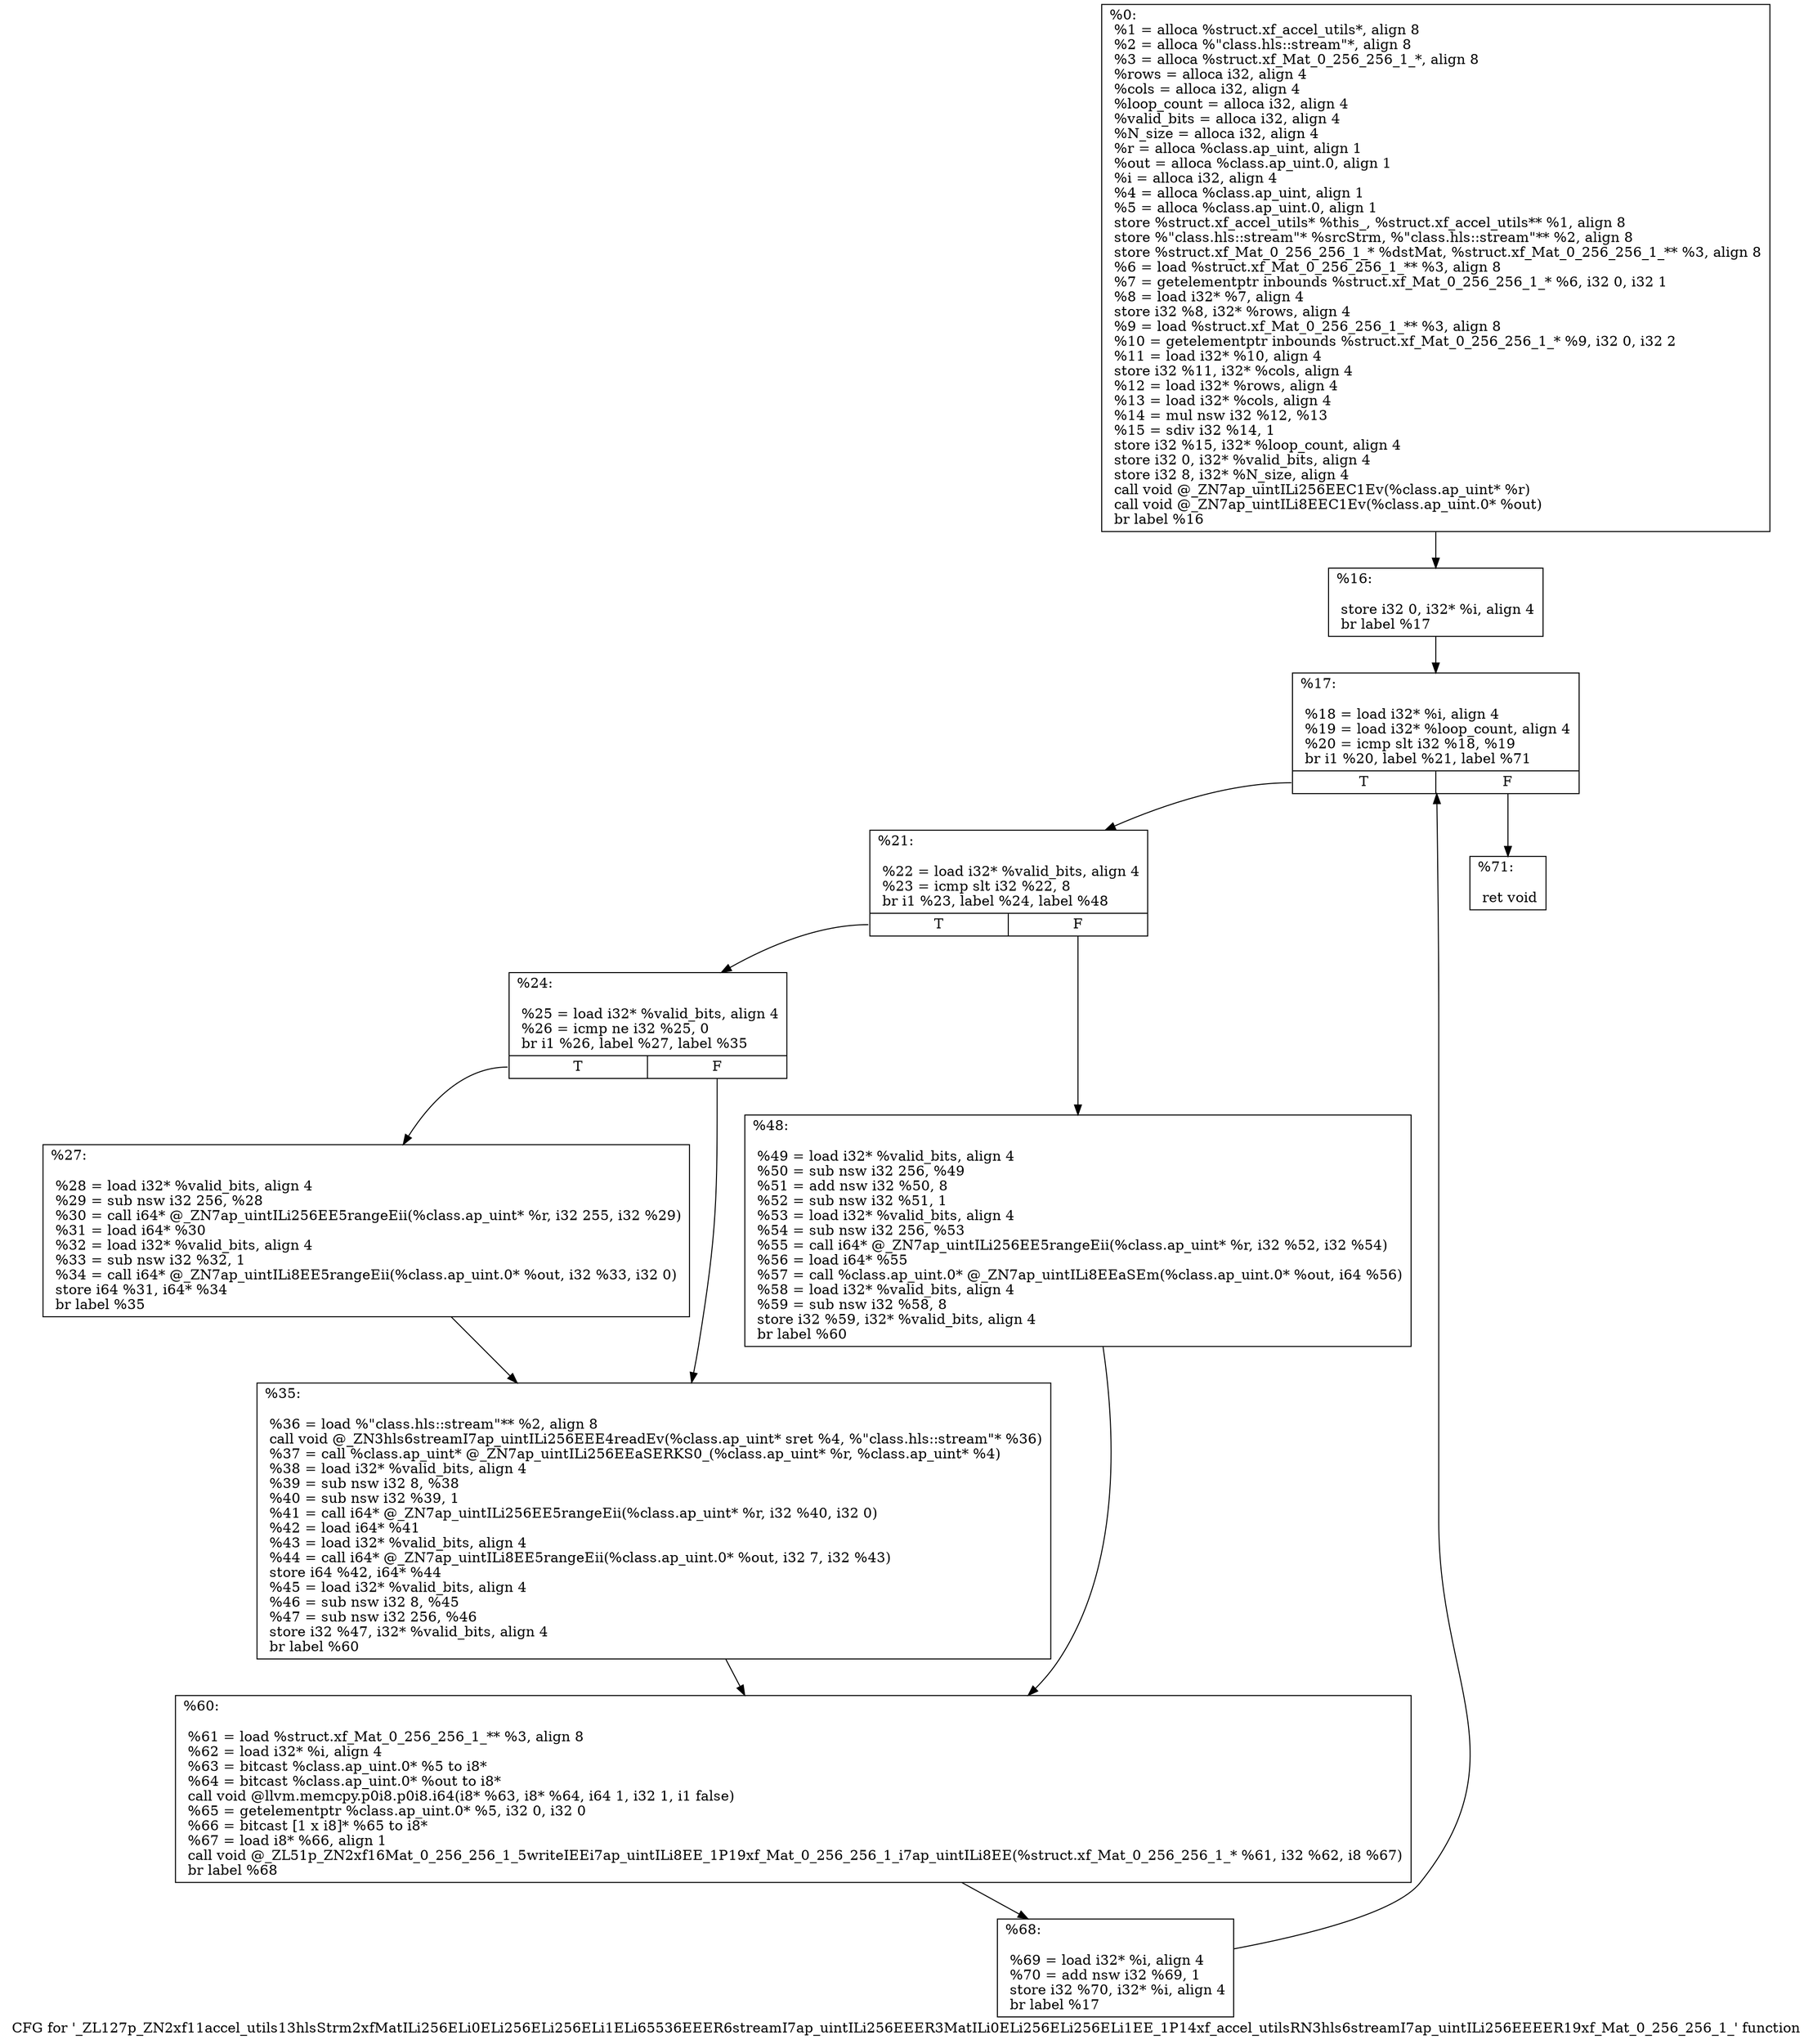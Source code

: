 digraph "CFG for '_ZL127p_ZN2xf11accel_utils13hlsStrm2xfMatILi256ELi0ELi256ELi256ELi1ELi65536EEER6streamI7ap_uintILi256EEER3MatILi0ELi256ELi256ELi1EE_1P14xf_accel_utilsRN3hls6streamI7ap_uintILi256EEEER19xf_Mat_0_256_256_1_' function" {
	label="CFG for '_ZL127p_ZN2xf11accel_utils13hlsStrm2xfMatILi256ELi0ELi256ELi256ELi1ELi65536EEER6streamI7ap_uintILi256EEER3MatILi0ELi256ELi256ELi1EE_1P14xf_accel_utilsRN3hls6streamI7ap_uintILi256EEEER19xf_Mat_0_256_256_1_' function";

	Node0x2feaaa0 [shape=record,label="{%0:\l  %1 = alloca %struct.xf_accel_utils*, align 8\l  %2 = alloca %\"class.hls::stream\"*, align 8\l  %3 = alloca %struct.xf_Mat_0_256_256_1_*, align 8\l  %rows = alloca i32, align 4\l  %cols = alloca i32, align 4\l  %loop_count = alloca i32, align 4\l  %valid_bits = alloca i32, align 4\l  %N_size = alloca i32, align 4\l  %r = alloca %class.ap_uint, align 1\l  %out = alloca %class.ap_uint.0, align 1\l  %i = alloca i32, align 4\l  %4 = alloca %class.ap_uint, align 1\l  %5 = alloca %class.ap_uint.0, align 1\l  store %struct.xf_accel_utils* %this_, %struct.xf_accel_utils** %1, align 8\l  store %\"class.hls::stream\"* %srcStrm, %\"class.hls::stream\"** %2, align 8\l  store %struct.xf_Mat_0_256_256_1_* %dstMat, %struct.xf_Mat_0_256_256_1_** %3, align 8\l  %6 = load %struct.xf_Mat_0_256_256_1_** %3, align 8\l  %7 = getelementptr inbounds %struct.xf_Mat_0_256_256_1_* %6, i32 0, i32 1\l  %8 = load i32* %7, align 4\l  store i32 %8, i32* %rows, align 4\l  %9 = load %struct.xf_Mat_0_256_256_1_** %3, align 8\l  %10 = getelementptr inbounds %struct.xf_Mat_0_256_256_1_* %9, i32 0, i32 2\l  %11 = load i32* %10, align 4\l  store i32 %11, i32* %cols, align 4\l  %12 = load i32* %rows, align 4\l  %13 = load i32* %cols, align 4\l  %14 = mul nsw i32 %12, %13\l  %15 = sdiv i32 %14, 1\l  store i32 %15, i32* %loop_count, align 4\l  store i32 0, i32* %valid_bits, align 4\l  store i32 8, i32* %N_size, align 4\l  call void @_ZN7ap_uintILi256EEC1Ev(%class.ap_uint* %r)\l  call void @_ZN7ap_uintILi8EEC1Ev(%class.ap_uint.0* %out)\l  br label %16\l}"];
	Node0x2feaaa0 -> Node0x2febec0;
	Node0x2febec0 [shape=record,label="{%16:\l\l  store i32 0, i32* %i, align 4\l  br label %17\l}"];
	Node0x2febec0 -> Node0x2febfa0;
	Node0x2febfa0 [shape=record,label="{%17:\l\l  %18 = load i32* %i, align 4\l  %19 = load i32* %loop_count, align 4\l  %20 = icmp slt i32 %18, %19\l  br i1 %20, label %21, label %71\l|{<s0>T|<s1>F}}"];
	Node0x2febfa0:s0 -> Node0x2fec210;
	Node0x2febfa0:s1 -> Node0x2fec270;
	Node0x2fec210 [shape=record,label="{%21:\l\l  %22 = load i32* %valid_bits, align 4\l  %23 = icmp slt i32 %22, 8\l  br i1 %23, label %24, label %48\l|{<s0>T|<s1>F}}"];
	Node0x2fec210:s0 -> Node0x2fec490;
	Node0x2fec210:s1 -> Node0x2fec4f0;
	Node0x2fec490 [shape=record,label="{%24:\l\l  %25 = load i32* %valid_bits, align 4\l  %26 = icmp ne i32 %25, 0\l  br i1 %26, label %27, label %35\l|{<s0>T|<s1>F}}"];
	Node0x2fec490:s0 -> Node0x2fec710;
	Node0x2fec490:s1 -> Node0x2fec770;
	Node0x2fec710 [shape=record,label="{%27:\l\l  %28 = load i32* %valid_bits, align 4\l  %29 = sub nsw i32 256, %28\l  %30 = call i64* @_ZN7ap_uintILi256EE5rangeEii(%class.ap_uint* %r, i32 255, i32 %29)\l  %31 = load i64* %30\l  %32 = load i32* %valid_bits, align 4\l  %33 = sub nsw i32 %32, 1\l  %34 = call i64* @_ZN7ap_uintILi8EE5rangeEii(%class.ap_uint.0* %out, i32 %33, i32 0)\l  store i64 %31, i64* %34\l  br label %35\l}"];
	Node0x2fec710 -> Node0x2fec770;
	Node0x2fec770 [shape=record,label="{%35:\l\l  %36 = load %\"class.hls::stream\"** %2, align 8\l  call void @_ZN3hls6streamI7ap_uintILi256EEE4readEv(%class.ap_uint* sret %4, %\"class.hls::stream\"* %36)\l  %37 = call %class.ap_uint* @_ZN7ap_uintILi256EEaSERKS0_(%class.ap_uint* %r, %class.ap_uint* %4)\l  %38 = load i32* %valid_bits, align 4\l  %39 = sub nsw i32 8, %38\l  %40 = sub nsw i32 %39, 1\l  %41 = call i64* @_ZN7ap_uintILi256EE5rangeEii(%class.ap_uint* %r, i32 %40, i32 0)\l  %42 = load i64* %41\l  %43 = load i32* %valid_bits, align 4\l  %44 = call i64* @_ZN7ap_uintILi8EE5rangeEii(%class.ap_uint.0* %out, i32 7, i32 %43)\l  store i64 %42, i64* %44\l  %45 = load i32* %valid_bits, align 4\l  %46 = sub nsw i32 8, %45\l  %47 = sub nsw i32 256, %46\l  store i32 %47, i32* %valid_bits, align 4\l  br label %60\l}"];
	Node0x2fec770 -> Node0x2fece70;
	Node0x2fec4f0 [shape=record,label="{%48:\l\l  %49 = load i32* %valid_bits, align 4\l  %50 = sub nsw i32 256, %49\l  %51 = add nsw i32 %50, 8\l  %52 = sub nsw i32 %51, 1\l  %53 = load i32* %valid_bits, align 4\l  %54 = sub nsw i32 256, %53\l  %55 = call i64* @_ZN7ap_uintILi256EE5rangeEii(%class.ap_uint* %r, i32 %52, i32 %54)\l  %56 = load i64* %55\l  %57 = call %class.ap_uint.0* @_ZN7ap_uintILi8EEaSEm(%class.ap_uint.0* %out, i64 %56)\l  %58 = load i32* %valid_bits, align 4\l  %59 = sub nsw i32 %58, 8\l  store i32 %59, i32* %valid_bits, align 4\l  br label %60\l}"];
	Node0x2fec4f0 -> Node0x2fece70;
	Node0x2fece70 [shape=record,label="{%60:\l\l  %61 = load %struct.xf_Mat_0_256_256_1_** %3, align 8\l  %62 = load i32* %i, align 4\l  %63 = bitcast %class.ap_uint.0* %5 to i8*\l  %64 = bitcast %class.ap_uint.0* %out to i8*\l  call void @llvm.memcpy.p0i8.p0i8.i64(i8* %63, i8* %64, i64 1, i32 1, i1 false)\l  %65 = getelementptr %class.ap_uint.0* %5, i32 0, i32 0\l  %66 = bitcast [1 x i8]* %65 to i8*\l  %67 = load i8* %66, align 1\l  call void @_ZL51p_ZN2xf16Mat_0_256_256_1_5writeIEEi7ap_uintILi8EE_1P19xf_Mat_0_256_256_1_i7ap_uintILi8EE(%struct.xf_Mat_0_256_256_1_* %61, i32 %62, i8 %67)\l  br label %68\l}"];
	Node0x2fece70 -> Node0x2fee6b0;
	Node0x2fee6b0 [shape=record,label="{%68:\l\l  %69 = load i32* %i, align 4\l  %70 = add nsw i32 %69, 1\l  store i32 %70, i32* %i, align 4\l  br label %17\l}"];
	Node0x2fee6b0 -> Node0x2febfa0;
	Node0x2fec270 [shape=record,label="{%71:\l\l  ret void\l}"];
}

